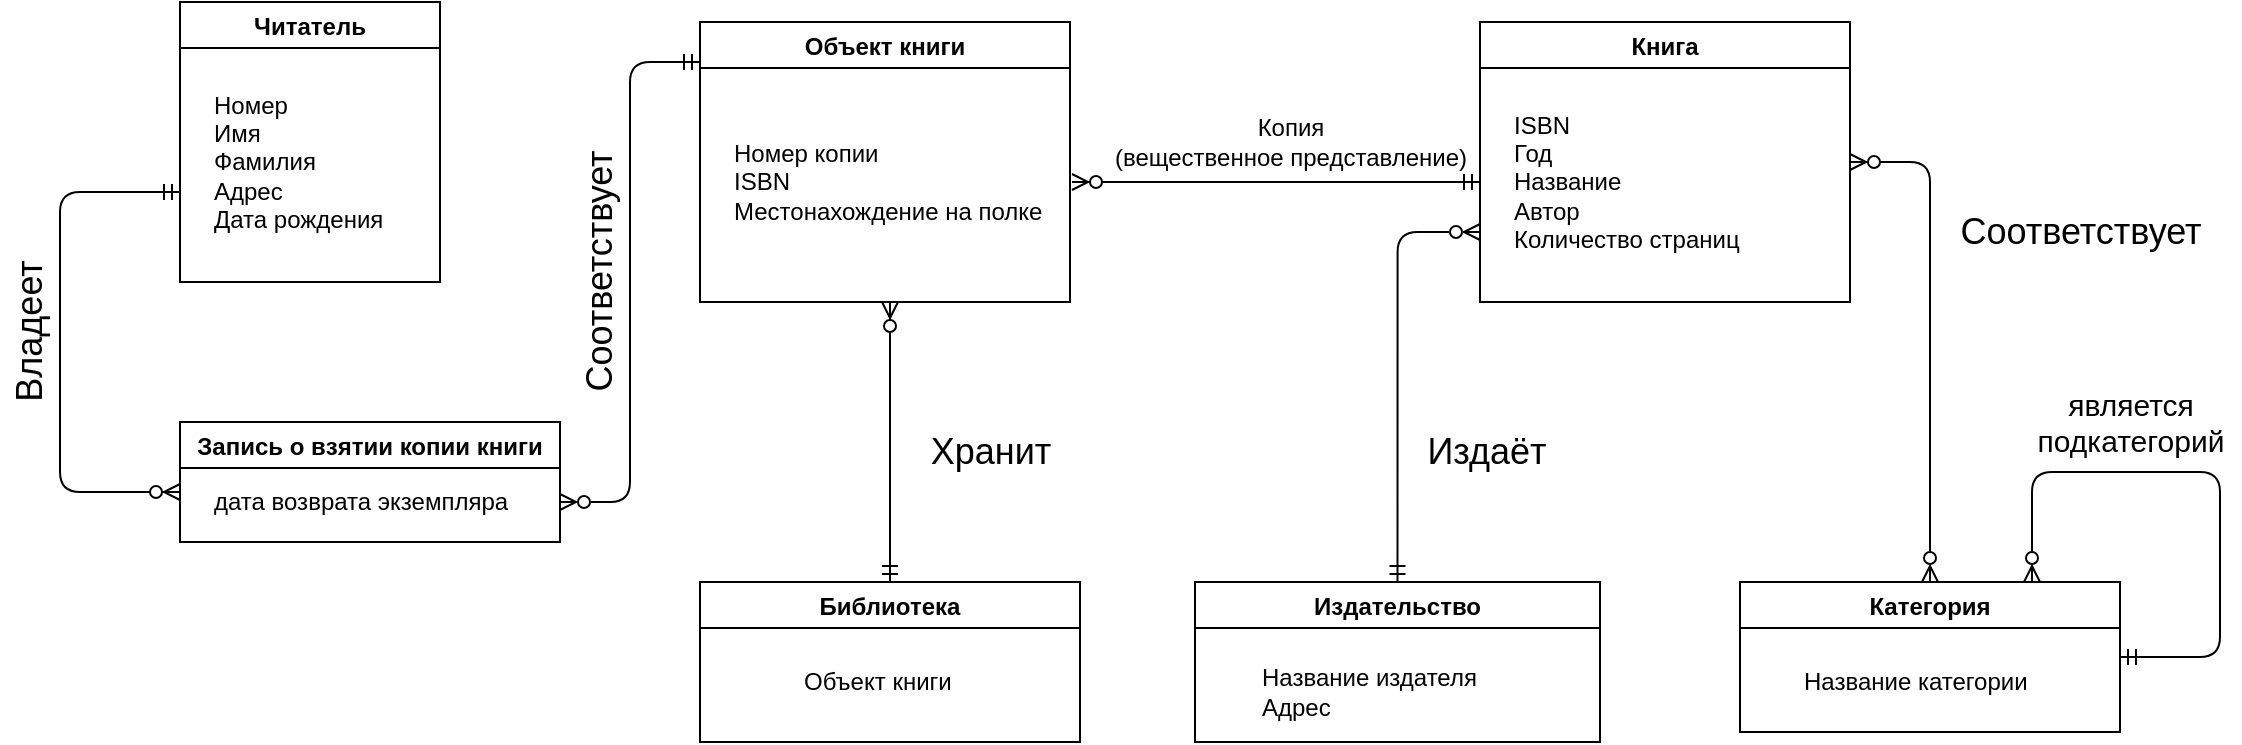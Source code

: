 <mxfile version="15.3.2" type="device" pages="3"><diagram name="Page-1" id="4_cN2avRy8uozDv-jSw2"><mxGraphModel dx="1271" dy="958" grid="1" gridSize="10" guides="1" tooltips="1" connect="1" arrows="1" fold="1" page="0" pageScale="1" pageWidth="850" pageHeight="1100" math="0" shadow="0" extFonts="Permanent Marker^https://fonts.googleapis.com/css?family=Permanent+Marker"><root><mxCell id="0"/><mxCell id="1" parent="0"/><mxCell id="7KzXUyF-QJA1TWZoT2Rd-4" value="Читатель" style="swimlane;startSize=23;" parent="1" vertex="1"><mxGeometry x="230" y="-210" width="130" height="140" as="geometry"/></mxCell><mxCell id="7KzXUyF-QJA1TWZoT2Rd-6" value="&lt;div&gt;Номер&lt;/div&gt;&lt;div&gt;Имя&lt;/div&gt;&lt;div&gt;Фамилия&lt;/div&gt;&lt;div&gt;Адрес&lt;/div&gt;&lt;div&gt;Дата рождения&lt;br&gt;&lt;/div&gt;" style="text;html=1;align=left;verticalAlign=middle;resizable=0;points=[];autosize=1;strokeColor=none;fillColor=none;" parent="7KzXUyF-QJA1TWZoT2Rd-4" vertex="1"><mxGeometry x="15" y="40" width="100" height="80" as="geometry"/></mxCell><mxCell id="7KzXUyF-QJA1TWZoT2Rd-7" value="Запись о взятии копии книги" style="swimlane;" parent="1" vertex="1"><mxGeometry x="230" width="190" height="60" as="geometry"/></mxCell><mxCell id="7KzXUyF-QJA1TWZoT2Rd-8" value="дата возврата экземпляра" style="text;html=1;align=left;verticalAlign=middle;resizable=0;points=[];autosize=1;strokeColor=none;fillColor=none;" parent="7KzXUyF-QJA1TWZoT2Rd-7" vertex="1"><mxGeometry x="15" y="30" width="170" height="20" as="geometry"/></mxCell><mxCell id="7KzXUyF-QJA1TWZoT2Rd-17" value="" style="fontSize=12;html=1;endArrow=ERmandOne;startArrow=ERzeroToMany;jumpStyle=none;rounded=1;strokeColor=default;sourcePerimeterSpacing=0;sketch=0;shadow=0;edgeStyle=elbowEdgeStyle;startFill=1;" parent="7KzXUyF-QJA1TWZoT2Rd-7" edge="1"><mxGeometry width="100" height="100" relative="1" as="geometry"><mxPoint y="35" as="sourcePoint"/><mxPoint y="-115" as="targetPoint"/><Array as="points"><mxPoint x="-60" y="-30"/></Array></mxGeometry></mxCell><mxCell id="7KzXUyF-QJA1TWZoT2Rd-19" value="Владеет" style="text;html=1;align=center;verticalAlign=middle;resizable=0;points=[];autosize=1;strokeColor=none;fillColor=none;fontSize=18;rotation=270;" parent="1" vertex="1"><mxGeometry x="110" y="-60" width="90" height="30" as="geometry"/></mxCell><mxCell id="7KzXUyF-QJA1TWZoT2Rd-21" value="Книга" style="swimlane;startSize=23;" parent="1" vertex="1"><mxGeometry x="880" y="-200" width="185" height="140" as="geometry"/></mxCell><mxCell id="7KzXUyF-QJA1TWZoT2Rd-22" value="&lt;div&gt;ISBN&lt;/div&gt;&lt;div&gt;Год&lt;br&gt;Название&lt;br&gt;Автор&lt;br&gt;Количество страниц&lt;br&gt;&lt;/div&gt;" style="text;html=1;align=left;verticalAlign=middle;resizable=0;points=[];autosize=1;strokeColor=none;fillColor=none;" parent="7KzXUyF-QJA1TWZoT2Rd-21" vertex="1"><mxGeometry x="15" y="40" width="130" height="80" as="geometry"/></mxCell><mxCell id="7KzXUyF-QJA1TWZoT2Rd-24" value="Соответствует" style="text;html=1;align=center;verticalAlign=middle;resizable=0;points=[];autosize=1;strokeColor=none;fillColor=none;fontSize=18;rotation=270;" parent="1" vertex="1"><mxGeometry x="370" y="-90" width="140" height="30" as="geometry"/></mxCell><mxCell id="7KzXUyF-QJA1TWZoT2Rd-26" value="Объект книги" style="swimlane;startSize=23;" parent="1" vertex="1"><mxGeometry x="490" y="-200" width="185" height="140" as="geometry"/></mxCell><mxCell id="7KzXUyF-QJA1TWZoT2Rd-27" value="&lt;div&gt;Номер копии&lt;br&gt;&lt;/div&gt;&lt;div&gt;ISBN&lt;/div&gt;Местонахождение на полке" style="text;html=1;align=left;verticalAlign=middle;resizable=0;points=[];autosize=1;strokeColor=none;fillColor=none;" parent="7KzXUyF-QJA1TWZoT2Rd-26" vertex="1"><mxGeometry x="15" y="55" width="170" height="50" as="geometry"/></mxCell><mxCell id="7KzXUyF-QJA1TWZoT2Rd-29" value="" style="fontSize=12;html=1;endArrow=ERmandOne;startArrow=ERzeroToMany;jumpStyle=none;rounded=1;strokeColor=default;sourcePerimeterSpacing=0;sketch=0;shadow=0;startFill=1;" parent="1" edge="1"><mxGeometry width="100" height="100" relative="1" as="geometry"><mxPoint x="676" y="-120" as="sourcePoint"/><mxPoint x="880" y="-120" as="targetPoint"/></mxGeometry></mxCell><mxCell id="7KzXUyF-QJA1TWZoT2Rd-30" value="Копия &lt;br style=&quot;font-size: 12px;&quot;&gt;(вещественное представление)" style="text;html=1;align=center;verticalAlign=middle;resizable=0;points=[];autosize=1;strokeColor=none;fillColor=none;fontSize=12;" parent="1" vertex="1"><mxGeometry x="690" y="-155" width="190" height="30" as="geometry"/></mxCell><mxCell id="7KzXUyF-QJA1TWZoT2Rd-38" value="Издательство" style="swimlane;startSize=23;" parent="1" vertex="1"><mxGeometry x="737.5" y="80" width="202.5" height="80" as="geometry"/></mxCell><mxCell id="7KzXUyF-QJA1TWZoT2Rd-39" value="Название издателя&lt;br&gt;Адрес" style="text;html=1;align=left;verticalAlign=middle;resizable=0;points=[];autosize=1;strokeColor=none;fillColor=none;" parent="7KzXUyF-QJA1TWZoT2Rd-38" vertex="1"><mxGeometry x="31.25" y="40" width="130" height="30" as="geometry"/></mxCell><mxCell id="7KzXUyF-QJA1TWZoT2Rd-40" value="" style="fontSize=12;html=1;endArrow=ERmandOne;startArrow=ERzeroToMany;jumpStyle=none;rounded=1;strokeColor=default;sourcePerimeterSpacing=0;sketch=0;shadow=0;startFill=1;entryX=0.5;entryY=0;entryDx=0;entryDy=0;exitX=0;exitY=0.75;exitDx=0;exitDy=0;edgeStyle=orthogonalEdgeStyle;" parent="1" source="7KzXUyF-QJA1TWZoT2Rd-21" target="7KzXUyF-QJA1TWZoT2Rd-38" edge="1"><mxGeometry width="100" height="100" relative="1" as="geometry"><mxPoint x="650" y="-20" as="sourcePoint"/><mxPoint x="854" y="-20" as="targetPoint"/></mxGeometry></mxCell><mxCell id="7KzXUyF-QJA1TWZoT2Rd-41" value="Издаёт" style="text;html=1;align=center;verticalAlign=middle;resizable=0;points=[];autosize=1;strokeColor=none;fillColor=none;fontSize=18;" parent="1" vertex="1"><mxGeometry x="842.5" width="80" height="30" as="geometry"/></mxCell><mxCell id="7KzXUyF-QJA1TWZoT2Rd-42" value="Библиотека" style="swimlane;startSize=23;" parent="1" vertex="1"><mxGeometry x="490" y="80" width="190" height="80" as="geometry"/></mxCell><mxCell id="7KzXUyF-QJA1TWZoT2Rd-43" value="Объект книги" style="text;html=1;align=left;verticalAlign=middle;resizable=0;points=[];autosize=1;strokeColor=none;fillColor=none;" parent="7KzXUyF-QJA1TWZoT2Rd-42" vertex="1"><mxGeometry x="50" y="40" width="90" height="20" as="geometry"/></mxCell><mxCell id="7KzXUyF-QJA1TWZoT2Rd-44" value="" style="fontSize=12;html=1;endArrow=ERmandOne;startArrow=ERzeroToMany;jumpStyle=none;rounded=1;strokeColor=default;sourcePerimeterSpacing=0;sketch=0;shadow=0;startFill=1;entryX=0.5;entryY=0;entryDx=0;entryDy=0;" parent="1" target="7KzXUyF-QJA1TWZoT2Rd-42" edge="1"><mxGeometry width="100" height="100" relative="1" as="geometry"><mxPoint x="585" y="-60" as="sourcePoint"/><mxPoint x="480" y="10" as="targetPoint"/></mxGeometry></mxCell><mxCell id="7KzXUyF-QJA1TWZoT2Rd-45" value="Хранит" style="text;html=1;align=center;verticalAlign=middle;resizable=0;points=[];autosize=1;strokeColor=none;fillColor=none;fontSize=18;" parent="1" vertex="1"><mxGeometry x="595" width="80" height="30" as="geometry"/></mxCell><mxCell id="7KzXUyF-QJA1TWZoT2Rd-46" value="Категория" style="swimlane;startSize=23;" parent="1" vertex="1"><mxGeometry x="1010" y="80" width="190" height="75" as="geometry"/></mxCell><mxCell id="7KzXUyF-QJA1TWZoT2Rd-47" value="Название категории" style="text;html=1;align=left;verticalAlign=middle;resizable=0;points=[];autosize=1;strokeColor=none;fillColor=none;" parent="7KzXUyF-QJA1TWZoT2Rd-46" vertex="1"><mxGeometry x="30" y="40" width="130" height="20" as="geometry"/></mxCell><mxCell id="7KzXUyF-QJA1TWZoT2Rd-48" value="" style="fontSize=12;html=1;endArrow=ERmandOne;startArrow=ERzeroToMany;jumpStyle=none;rounded=1;strokeColor=default;sourcePerimeterSpacing=0;sketch=0;shadow=0;startFill=1;edgeStyle=orthogonalEdgeStyle;entryX=1;entryY=0.5;entryDx=0;entryDy=0;" parent="7KzXUyF-QJA1TWZoT2Rd-46" target="7KzXUyF-QJA1TWZoT2Rd-46" edge="1"><mxGeometry width="100" height="100" relative="1" as="geometry"><mxPoint x="146" as="sourcePoint"/><mxPoint x="190" y="-65" as="targetPoint"/><Array as="points"><mxPoint x="146" y="-55"/><mxPoint x="240" y="-55"/><mxPoint x="240" y="38"/></Array></mxGeometry></mxCell><mxCell id="7KzXUyF-QJA1TWZoT2Rd-49" value="" style="fontSize=12;html=1;endArrow=ERzeroToMany;startArrow=ERzeroToMany;jumpStyle=none;rounded=1;strokeColor=default;sourcePerimeterSpacing=0;sketch=0;shadow=0;startFill=1;edgeStyle=orthogonalEdgeStyle;entryX=0.5;entryY=0;entryDx=0;entryDy=0;exitX=1;exitY=0.5;exitDx=0;exitDy=0;endFill=0;" parent="1" source="7KzXUyF-QJA1TWZoT2Rd-21" target="7KzXUyF-QJA1TWZoT2Rd-46" edge="1"><mxGeometry width="100" height="100" relative="1" as="geometry"><mxPoint x="1030" y="5" as="sourcePoint"/><mxPoint x="1074" y="42.5" as="targetPoint"/></mxGeometry></mxCell><mxCell id="7KzXUyF-QJA1TWZoT2Rd-50" value="Соответствует" style="text;html=1;align=center;verticalAlign=middle;resizable=0;points=[];autosize=1;strokeColor=none;fillColor=none;fontSize=18;" parent="1" vertex="1"><mxGeometry x="1110" y="-110" width="140" height="30" as="geometry"/></mxCell><mxCell id="7KzXUyF-QJA1TWZoT2Rd-51" value="является &lt;br&gt;подкатегорий" style="text;html=1;align=center;verticalAlign=middle;resizable=0;points=[];autosize=1;strokeColor=none;fillColor=none;fontSize=15;" parent="1" vertex="1"><mxGeometry x="1150" y="-20" width="110" height="40" as="geometry"/></mxCell><mxCell id="7KzXUyF-QJA1TWZoT2Rd-23" value="" style="fontSize=12;html=1;endArrow=ERzeroToMany;startArrow=ERmandOne;jumpStyle=none;rounded=1;strokeColor=default;sourcePerimeterSpacing=0;sketch=0;shadow=0;startFill=0;edgeStyle=elbowEdgeStyle;endFill=0;" parent="1" edge="1"><mxGeometry width="100" height="100" relative="1" as="geometry"><mxPoint x="490" y="-180" as="sourcePoint"/><mxPoint x="420" y="40" as="targetPoint"/></mxGeometry></mxCell></root></mxGraphModel></diagram><diagram name="Page-2" id="gIrQGgF-8atIxNGkF0z_"><mxGraphModel dx="1080" dy="874" grid="1" gridSize="10" guides="1" tooltips="1" connect="1" arrows="1" fold="1" page="0" pageScale="1" pageWidth="827" pageHeight="1169" math="0" shadow="0"><root><mxCell id="WX3h9vRr3gDjPqYLIn4S-0"/><mxCell id="WX3h9vRr3gDjPqYLIn4S-1" parent="WX3h9vRr3gDjPqYLIn4S-0"/><mxCell id="3IBCDhkJhQrZUj4lSbFL-0" value="Сущность" style="swimlane;startSize=23;" parent="WX3h9vRr3gDjPqYLIn4S-1" vertex="1"><mxGeometry x="440" y="-100" width="130" height="70" as="geometry"/></mxCell><mxCell id="3IBCDhkJhQrZUj4lSbFL-1" value="Имя&lt;br&gt;Роль" style="text;html=1;align=left;verticalAlign=middle;resizable=0;points=[];autosize=1;strokeColor=none;fillColor=none;" parent="3IBCDhkJhQrZUj4lSbFL-0" vertex="1"><mxGeometry x="45" y="30" width="40" height="30" as="geometry"/></mxCell><mxCell id="3IBCDhkJhQrZUj4lSbFL-2" value="" style="fontSize=12;html=1;endArrow=ERmandOne;startArrow=ERzeroToMany;jumpStyle=none;rounded=1;strokeColor=default;sourcePerimeterSpacing=0;sketch=0;shadow=0;startFill=1;edgeStyle=orthogonalEdgeStyle;" parent="WX3h9vRr3gDjPqYLIn4S-1" edge="1"><mxGeometry width="100" height="100" relative="1" as="geometry"><mxPoint x="300" y="-130" as="sourcePoint"/><mxPoint x="440" y="-60" as="targetPoint"/><Array as="points"><mxPoint x="300" y="-60"/></Array></mxGeometry></mxCell><mxCell id="3IBCDhkJhQrZUj4lSbFL-3" value="Атрибут" style="swimlane;startSize=23;" parent="WX3h9vRr3gDjPqYLIn4S-1" vertex="1"><mxGeometry x="240" y="-200" width="160" height="70" as="geometry"/></mxCell><mxCell id="3IBCDhkJhQrZUj4lSbFL-4" value="Имя&lt;br&gt;&lt;div align=&quot;center&quot;&gt;Является ли частью кюча&lt;/div&gt;" style="text;html=1;align=left;verticalAlign=middle;resizable=0;points=[];autosize=1;strokeColor=none;fillColor=none;" parent="3IBCDhkJhQrZUj4lSbFL-3" vertex="1"><mxGeometry y="30" width="160" height="30" as="geometry"/></mxCell><mxCell id="3IBCDhkJhQrZUj4lSbFL-5" value="Участие" style="swimlane;startSize=23;" parent="WX3h9vRr3gDjPqYLIn4S-1" vertex="1"><mxGeometry x="440" y="-280" width="150" height="100" as="geometry"/></mxCell><mxCell id="3IBCDhkJhQrZUj4lSbFL-6" value="&lt;div&gt;Функциональность&lt;/div&gt;&lt;div&gt;Роль&lt;/div&gt;&lt;div&gt;Минимум&lt;/div&gt;&lt;div&gt;Максимум&lt;br&gt;&lt;/div&gt;" style="text;html=1;align=left;verticalAlign=middle;resizable=0;points=[];autosize=1;strokeColor=none;fillColor=none;" parent="3IBCDhkJhQrZUj4lSbFL-5" vertex="1"><mxGeometry x="20" y="30" width="120" height="60" as="geometry"/></mxCell><mxCell id="xIupv_vkzuH9VAYDfxTv-2" value="" style="fontSize=12;html=1;endArrow=ERzeroToMany;startArrow=ERzeroToMany;jumpStyle=none;rounded=1;strokeColor=default;sourcePerimeterSpacing=0;sketch=0;shadow=0;startFill=1;entryX=0;entryY=0.5;entryDx=0;entryDy=0;endFill=0;edgeStyle=orthogonalEdgeStyle;" edge="1" parent="3IBCDhkJhQrZUj4lSbFL-5" target="xIupv_vkzuH9VAYDfxTv-0"><mxGeometry width="100" height="100" relative="1" as="geometry"><mxPoint x="150" y="50" as="sourcePoint"/><mxPoint x="130" y="130" as="targetPoint"/></mxGeometry></mxCell><mxCell id="3IBCDhkJhQrZUj4lSbFL-7" value="" style="fontSize=12;html=1;endArrow=ERzeroToMany;startArrow=ERzeroToMany;jumpStyle=none;rounded=1;strokeColor=default;sourcePerimeterSpacing=0;sketch=0;shadow=0;startFill=1;entryX=0.5;entryY=0;entryDx=0;entryDy=0;endFill=0;" parent="WX3h9vRr3gDjPqYLIn4S-1" target="3IBCDhkJhQrZUj4lSbFL-0" edge="1"><mxGeometry width="100" height="100" relative="1" as="geometry"><mxPoint x="505" y="-180" as="sourcePoint"/><mxPoint x="640" y="-110" as="targetPoint"/></mxGeometry></mxCell><mxCell id="lUs5-0G_vPzo7tmMqs12-0" value="Участвует" style="text;html=1;align=center;verticalAlign=middle;resizable=0;points=[];autosize=1;strokeColor=none;fillColor=none;fontSize=18;" parent="WX3h9vRr3gDjPqYLIn4S-1" vertex="1"><mxGeometry x="410" y="-150" width="100" height="30" as="geometry"/></mxCell><mxCell id="lUs5-0G_vPzo7tmMqs12-1" value="Имеет атрибуты" style="text;html=1;align=center;verticalAlign=middle;resizable=0;points=[];autosize=1;strokeColor=none;fillColor=none;fontSize=18;" parent="WX3h9vRr3gDjPqYLIn4S-1" vertex="1"><mxGeometry x="280" y="-60" width="150" height="30" as="geometry"/></mxCell><mxCell id="xIupv_vkzuH9VAYDfxTv-0" value="Отношение" style="swimlane;startSize=23;" vertex="1" parent="WX3h9vRr3gDjPqYLIn4S-1"><mxGeometry x="670" y="-200" width="130" height="70" as="geometry"/></mxCell><mxCell id="xIupv_vkzuH9VAYDfxTv-1" value="Имя связи" style="text;html=1;align=left;verticalAlign=middle;resizable=0;points=[];autosize=1;strokeColor=none;fillColor=none;" vertex="1" parent="xIupv_vkzuH9VAYDfxTv-0"><mxGeometry x="30" y="40" width="80" height="20" as="geometry"/></mxCell><mxCell id="xIupv_vkzuH9VAYDfxTv-3" value="Совершается" style="text;html=1;align=center;verticalAlign=middle;resizable=0;points=[];autosize=1;strokeColor=none;fillColor=none;fontSize=18;" vertex="1" parent="WX3h9vRr3gDjPqYLIn4S-1"><mxGeometry x="620" y="-260" width="130" height="30" as="geometry"/></mxCell></root></mxGraphModel></diagram><diagram name="Page-3" id="hST9lb7lj7Pc9FrBynaJ"><mxGraphModel dx="1271" dy="958" grid="1" gridSize="10" guides="1" tooltips="1" connect="1" arrows="1" fold="1" page="0" pageScale="1" pageWidth="827" pageHeight="1169" math="0" shadow="0"><root><mxCell id="_IVhml6PCpdB0WjUbaEs-0"/><mxCell id="_IVhml6PCpdB0WjUbaEs-1" parent="_IVhml6PCpdB0WjUbaEs-0"/><mxCell id="aRYSjWL19yu3nZID-K0R-0" value="&lt;div align=&quot;center&quot;&gt;Квартира&lt;/div&gt;" style="rounded=1;whiteSpace=wrap;html=1;fontSize=15;align=center;" parent="_IVhml6PCpdB0WjUbaEs-1" vertex="1"><mxGeometry x="160" y="-240" width="120" height="60" as="geometry"/></mxCell><mxCell id="aRYSjWL19yu3nZID-K0R-1" value="Улица" style="rounded=1;whiteSpace=wrap;html=1;fontSize=15;align=center;" parent="_IVhml6PCpdB0WjUbaEs-1" vertex="1"><mxGeometry x="160" y="-20" width="120" height="60" as="geometry"/></mxCell><mxCell id="aRYSjWL19yu3nZID-K0R-2" value="&lt;div align=&quot;center&quot;&gt;Дом&lt;/div&gt;" style="rounded=1;whiteSpace=wrap;html=1;fontSize=15;align=center;" parent="_IVhml6PCpdB0WjUbaEs-1" vertex="1"><mxGeometry x="160" y="-130" width="120" height="60" as="geometry"/></mxCell><mxCell id="aRYSjWL19yu3nZID-K0R-3" value="Город" style="rounded=1;whiteSpace=wrap;html=1;fontSize=15;align=center;" parent="_IVhml6PCpdB0WjUbaEs-1" vertex="1"><mxGeometry x="160" y="90" width="120" height="60" as="geometry"/></mxCell><mxCell id="aRYSjWL19yu3nZID-K0R-4" value="Страна" style="rounded=1;whiteSpace=wrap;html=1;fontSize=15;align=center;" parent="_IVhml6PCpdB0WjUbaEs-1" vertex="1"><mxGeometry x="160" y="200" width="120" height="60" as="geometry"/></mxCell><mxCell id="gzndgmxNLdwadCIgjm9G-0" value="" style="fontSize=12;html=1;endArrow=ERzeroToMany;startArrow=ERmandOne;jumpStyle=none;rounded=1;strokeColor=default;sourcePerimeterSpacing=0;sketch=0;shadow=0;entryX=0.5;entryY=1;entryDx=0;entryDy=0;exitX=0.5;exitY=0;exitDx=0;exitDy=0;endFill=0;" parent="_IVhml6PCpdB0WjUbaEs-1" source="aRYSjWL19yu3nZID-K0R-2" target="aRYSjWL19yu3nZID-K0R-0" edge="1"><mxGeometry width="100" height="100" relative="1" as="geometry"><mxPoint x="230.0" y="35" as="sourcePoint"/><mxPoint x="230.0" y="-115" as="targetPoint"/></mxGeometry></mxCell><mxCell id="gzndgmxNLdwadCIgjm9G-1" value="Находится" style="text;html=1;align=center;verticalAlign=middle;resizable=0;points=[];autosize=1;strokeColor=none;fillColor=none;fontSize=18;" parent="_IVhml6PCpdB0WjUbaEs-1" vertex="1"><mxGeometry x="225" y="-170" width="100" height="30" as="geometry"/></mxCell><mxCell id="gzndgmxNLdwadCIgjm9G-2" value="" style="fontSize=12;html=1;endArrow=ERzeroToMany;startArrow=ERmandOne;jumpStyle=none;rounded=1;strokeColor=default;sourcePerimeterSpacing=0;sketch=0;shadow=0;entryX=0.5;entryY=1;entryDx=0;entryDy=0;exitX=0.5;exitY=0;exitDx=0;exitDy=0;endFill=0;" parent="_IVhml6PCpdB0WjUbaEs-1" edge="1"><mxGeometry width="100" height="100" relative="1" as="geometry"><mxPoint x="220" y="-20" as="sourcePoint"/><mxPoint x="220" y="-70" as="targetPoint"/></mxGeometry></mxCell><mxCell id="gzndgmxNLdwadCIgjm9G-3" value="Находится" style="text;html=1;align=center;verticalAlign=middle;resizable=0;points=[];autosize=1;strokeColor=none;fillColor=none;fontSize=18;" parent="_IVhml6PCpdB0WjUbaEs-1" vertex="1"><mxGeometry x="225" y="-60" width="100" height="30" as="geometry"/></mxCell><mxCell id="gzndgmxNLdwadCIgjm9G-4" value="" style="fontSize=12;html=1;endArrow=ERzeroToMany;startArrow=ERmandOne;jumpStyle=none;rounded=1;strokeColor=default;sourcePerimeterSpacing=0;sketch=0;shadow=0;entryX=0.5;entryY=1;entryDx=0;entryDy=0;exitX=0.5;exitY=0;exitDx=0;exitDy=0;endFill=0;" parent="_IVhml6PCpdB0WjUbaEs-1" edge="1"><mxGeometry width="100" height="100" relative="1" as="geometry"><mxPoint x="220" y="200" as="sourcePoint"/><mxPoint x="220" y="150" as="targetPoint"/></mxGeometry></mxCell><mxCell id="gzndgmxNLdwadCIgjm9G-5" value="Находится" style="text;html=1;align=center;verticalAlign=middle;resizable=0;points=[];autosize=1;strokeColor=none;fillColor=none;fontSize=18;" parent="_IVhml6PCpdB0WjUbaEs-1" vertex="1"><mxGeometry x="225" y="160" width="100" height="30" as="geometry"/></mxCell><mxCell id="gzndgmxNLdwadCIgjm9G-6" value="" style="fontSize=12;html=1;endArrow=ERzeroToMany;startArrow=ERmandOne;jumpStyle=none;rounded=1;strokeColor=default;sourcePerimeterSpacing=0;sketch=0;shadow=0;entryX=0.5;entryY=1;entryDx=0;entryDy=0;exitX=0.5;exitY=0;exitDx=0;exitDy=0;endFill=0;" parent="_IVhml6PCpdB0WjUbaEs-1" edge="1"><mxGeometry width="100" height="100" relative="1" as="geometry"><mxPoint x="220" y="90" as="sourcePoint"/><mxPoint x="220" y="40" as="targetPoint"/></mxGeometry></mxCell><mxCell id="gzndgmxNLdwadCIgjm9G-7" value="Находится" style="text;html=1;align=center;verticalAlign=middle;resizable=0;points=[];autosize=1;strokeColor=none;fillColor=none;fontSize=18;" parent="_IVhml6PCpdB0WjUbaEs-1" vertex="1"><mxGeometry x="225" y="50" width="100" height="30" as="geometry"/></mxCell><mxCell id="gzndgmxNLdwadCIgjm9G-11" value="Арбитр" style="rounded=1;whiteSpace=wrap;html=1;fontSize=15;align=center;" parent="_IVhml6PCpdB0WjUbaEs-1" vertex="1"><mxGeometry x="390" y="-240" width="120" height="60" as="geometry"/></mxCell><mxCell id="gzndgmxNLdwadCIgjm9G-12" value="" style="fontSize=12;html=1;endArrow=ERzeroToMany;startArrow=ERmandOne;jumpStyle=none;rounded=1;strokeColor=default;sourcePerimeterSpacing=0;sketch=0;shadow=0;entryX=0.5;entryY=0;entryDx=0;entryDy=0;exitX=0.5;exitY=1;exitDx=0;exitDy=0;endFill=0;" parent="_IVhml6PCpdB0WjUbaEs-1" source="gzndgmxNLdwadCIgjm9G-11" target="gzndgmxNLdwadCIgjm9G-14" edge="1"><mxGeometry width="100" height="100" relative="1" as="geometry"><mxPoint x="450" y="-130" as="sourcePoint"/><mxPoint x="460.0" y="-115" as="targetPoint"/><Array as="points"/></mxGeometry></mxCell><mxCell id="gzndgmxNLdwadCIgjm9G-13" value="Руководит" style="text;html=1;align=center;verticalAlign=middle;resizable=0;points=[];autosize=1;strokeColor=none;fillColor=none;fontSize=18;" parent="_IVhml6PCpdB0WjUbaEs-1" vertex="1"><mxGeometry x="455" y="-170" width="100" height="30" as="geometry"/></mxCell><mxCell id="gzndgmxNLdwadCIgjm9G-14" value="Команда" style="rounded=1;whiteSpace=wrap;html=1;fontSize=15;align=center;" parent="_IVhml6PCpdB0WjUbaEs-1" vertex="1"><mxGeometry x="390" y="-130" width="120" height="60" as="geometry"/></mxCell><mxCell id="gzndgmxNLdwadCIgjm9G-16" value="Играют между собой" style="text;html=1;align=center;verticalAlign=middle;resizable=0;points=[];autosize=1;strokeColor=none;fillColor=none;fontSize=18;" parent="_IVhml6PCpdB0WjUbaEs-1" vertex="1"><mxGeometry x="550" y="-80" width="190" height="30" as="geometry"/></mxCell><mxCell id="gzndgmxNLdwadCIgjm9G-20" value="Мужчина" style="rounded=1;whiteSpace=wrap;html=1;fontSize=15;align=center;" parent="_IVhml6PCpdB0WjUbaEs-1" vertex="1"><mxGeometry x="390" y="60" width="120" height="70" as="geometry"/></mxCell><mxCell id="gzndgmxNLdwadCIgjm9G-23" value="Женщина" style="rounded=1;whiteSpace=wrap;html=1;fontSize=15;align=center;" parent="_IVhml6PCpdB0WjUbaEs-1" vertex="1"><mxGeometry x="630" y="60" width="120" height="70" as="geometry"/></mxCell><mxCell id="gzndgmxNLdwadCIgjm9G-27" value="" style="fontSize=12;html=1;endArrow=ERmandOne;startArrow=ERzeroToMany;jumpStyle=none;rounded=1;strokeColor=default;sourcePerimeterSpacing=0;sketch=0;shadow=0;endFill=0;startFill=1;" parent="_IVhml6PCpdB0WjUbaEs-1" edge="1"><mxGeometry width="100" height="100" relative="1" as="geometry"><mxPoint x="510" y="80" as="sourcePoint"/><mxPoint x="630" y="80" as="targetPoint"/><Array as="points"/></mxGeometry></mxCell><mxCell id="gzndgmxNLdwadCIgjm9G-28" value="" style="fontSize=12;html=1;endArrow=ERmandOne;startArrow=ERzeroToMany;jumpStyle=none;rounded=1;strokeColor=default;sourcePerimeterSpacing=0;sketch=0;shadow=0;endFill=0;edgeStyle=orthogonalEdgeStyle;exitX=1;exitY=0.5;exitDx=0;exitDy=0;entryX=0.5;entryY=1;entryDx=0;entryDy=0;startFill=1;" parent="_IVhml6PCpdB0WjUbaEs-1" source="gzndgmxNLdwadCIgjm9G-23" target="gzndgmxNLdwadCIgjm9G-23" edge="1"><mxGeometry width="100" height="100" relative="1" as="geometry"><mxPoint x="730" y="120" as="sourcePoint"/><mxPoint x="650" y="160" as="targetPoint"/><Array as="points"><mxPoint x="780" y="95"/><mxPoint x="780" y="150"/><mxPoint x="690" y="150"/></Array></mxGeometry></mxCell><mxCell id="gzndgmxNLdwadCIgjm9G-30" value="" style="fontSize=12;html=1;endArrow=ERmandOne;startArrow=ERzeroToMany;jumpStyle=none;rounded=1;strokeColor=default;sketch=0;shadow=0;endFill=0;edgeStyle=orthogonalEdgeStyle;startFill=1;exitX=0.5;exitY=0;exitDx=0;exitDy=0;" parent="_IVhml6PCpdB0WjUbaEs-1" source="gzndgmxNLdwadCIgjm9G-20" edge="1"><mxGeometry width="100" height="100" relative="1" as="geometry"><mxPoint x="450" y="50" as="sourcePoint"/><mxPoint x="389" y="90" as="targetPoint"/><Array as="points"><mxPoint x="450" y="20"/><mxPoint x="370" y="20"/><mxPoint x="370" y="91"/></Array></mxGeometry></mxCell><mxCell id="gzndgmxNLdwadCIgjm9G-37" value="мать мужчины" style="text;html=1;align=center;verticalAlign=middle;resizable=0;points=[];autosize=1;strokeColor=none;fillColor=none;fontSize=15;" parent="_IVhml6PCpdB0WjUbaEs-1" vertex="1"><mxGeometry x="520" y="50" width="110" height="20" as="geometry"/></mxCell><mxCell id="rUorJpI9HTOPbl5ypShL-1" value="" style="fontSize=12;html=1;endArrow=ERmandOne;startArrow=ERmandOne;jumpStyle=none;rounded=1;strokeColor=default;sourcePerimeterSpacing=0;sketch=0;shadow=0;endFill=0;edgeStyle=orthogonalEdgeStyle;exitX=1;exitY=0.5;exitDx=0;exitDy=0;entryX=0.5;entryY=1;entryDx=0;entryDy=0;startFill=0;" edge="1" parent="_IVhml6PCpdB0WjUbaEs-1" source="gzndgmxNLdwadCIgjm9G-14" target="gzndgmxNLdwadCIgjm9G-14"><mxGeometry width="100" height="100" relative="1" as="geometry"><mxPoint x="535" y="-20" as="sourcePoint"/><mxPoint x="473.68" y="10.45" as="targetPoint"/><Array as="points"><mxPoint x="550" y="-100"/><mxPoint x="550" y="-40"/><mxPoint x="450" y="-40"/></Array></mxGeometry></mxCell><mxCell id="rUorJpI9HTOPbl5ypShL-5" value="отец мужчины" style="text;whiteSpace=wrap;html=1;fontSize=16;" vertex="1" parent="_IVhml6PCpdB0WjUbaEs-1"><mxGeometry x="370" y="-5" width="110" height="30" as="geometry"/></mxCell><mxCell id="rUorJpI9HTOPbl5ypShL-6" value="мать женщины" style="text;whiteSpace=wrap;html=1;fontSize=16;" vertex="1" parent="_IVhml6PCpdB0WjUbaEs-1"><mxGeometry x="690" y="150" width="120" height="30" as="geometry"/></mxCell><mxCell id="rUorJpI9HTOPbl5ypShL-9" value="" style="fontSize=12;html=1;endArrow=ERzeroToMany;startArrow=ERmandOne;jumpStyle=none;rounded=1;strokeColor=default;sourcePerimeterSpacing=0;sketch=0;shadow=0;entryX=0;entryY=0.5;entryDx=0;entryDy=0;exitX=1;exitY=0.25;exitDx=0;exitDy=0;endFill=0;startFill=0;" edge="1" parent="_IVhml6PCpdB0WjUbaEs-1"><mxGeometry width="100" height="100" relative="1" as="geometry"><mxPoint x="510" y="104.71" as="sourcePoint"/><mxPoint x="630" y="105" as="targetPoint"/><Array as="points"/></mxGeometry></mxCell><mxCell id="rUorJpI9HTOPbl5ypShL-12" value="отец женщины" style="text;html=1;align=center;verticalAlign=middle;resizable=0;points=[];autosize=1;strokeColor=none;fillColor=none;fontSize=15;" vertex="1" parent="_IVhml6PCpdB0WjUbaEs-1"><mxGeometry x="520" y="110" width="110" height="20" as="geometry"/></mxCell></root></mxGraphModel></diagram></mxfile>